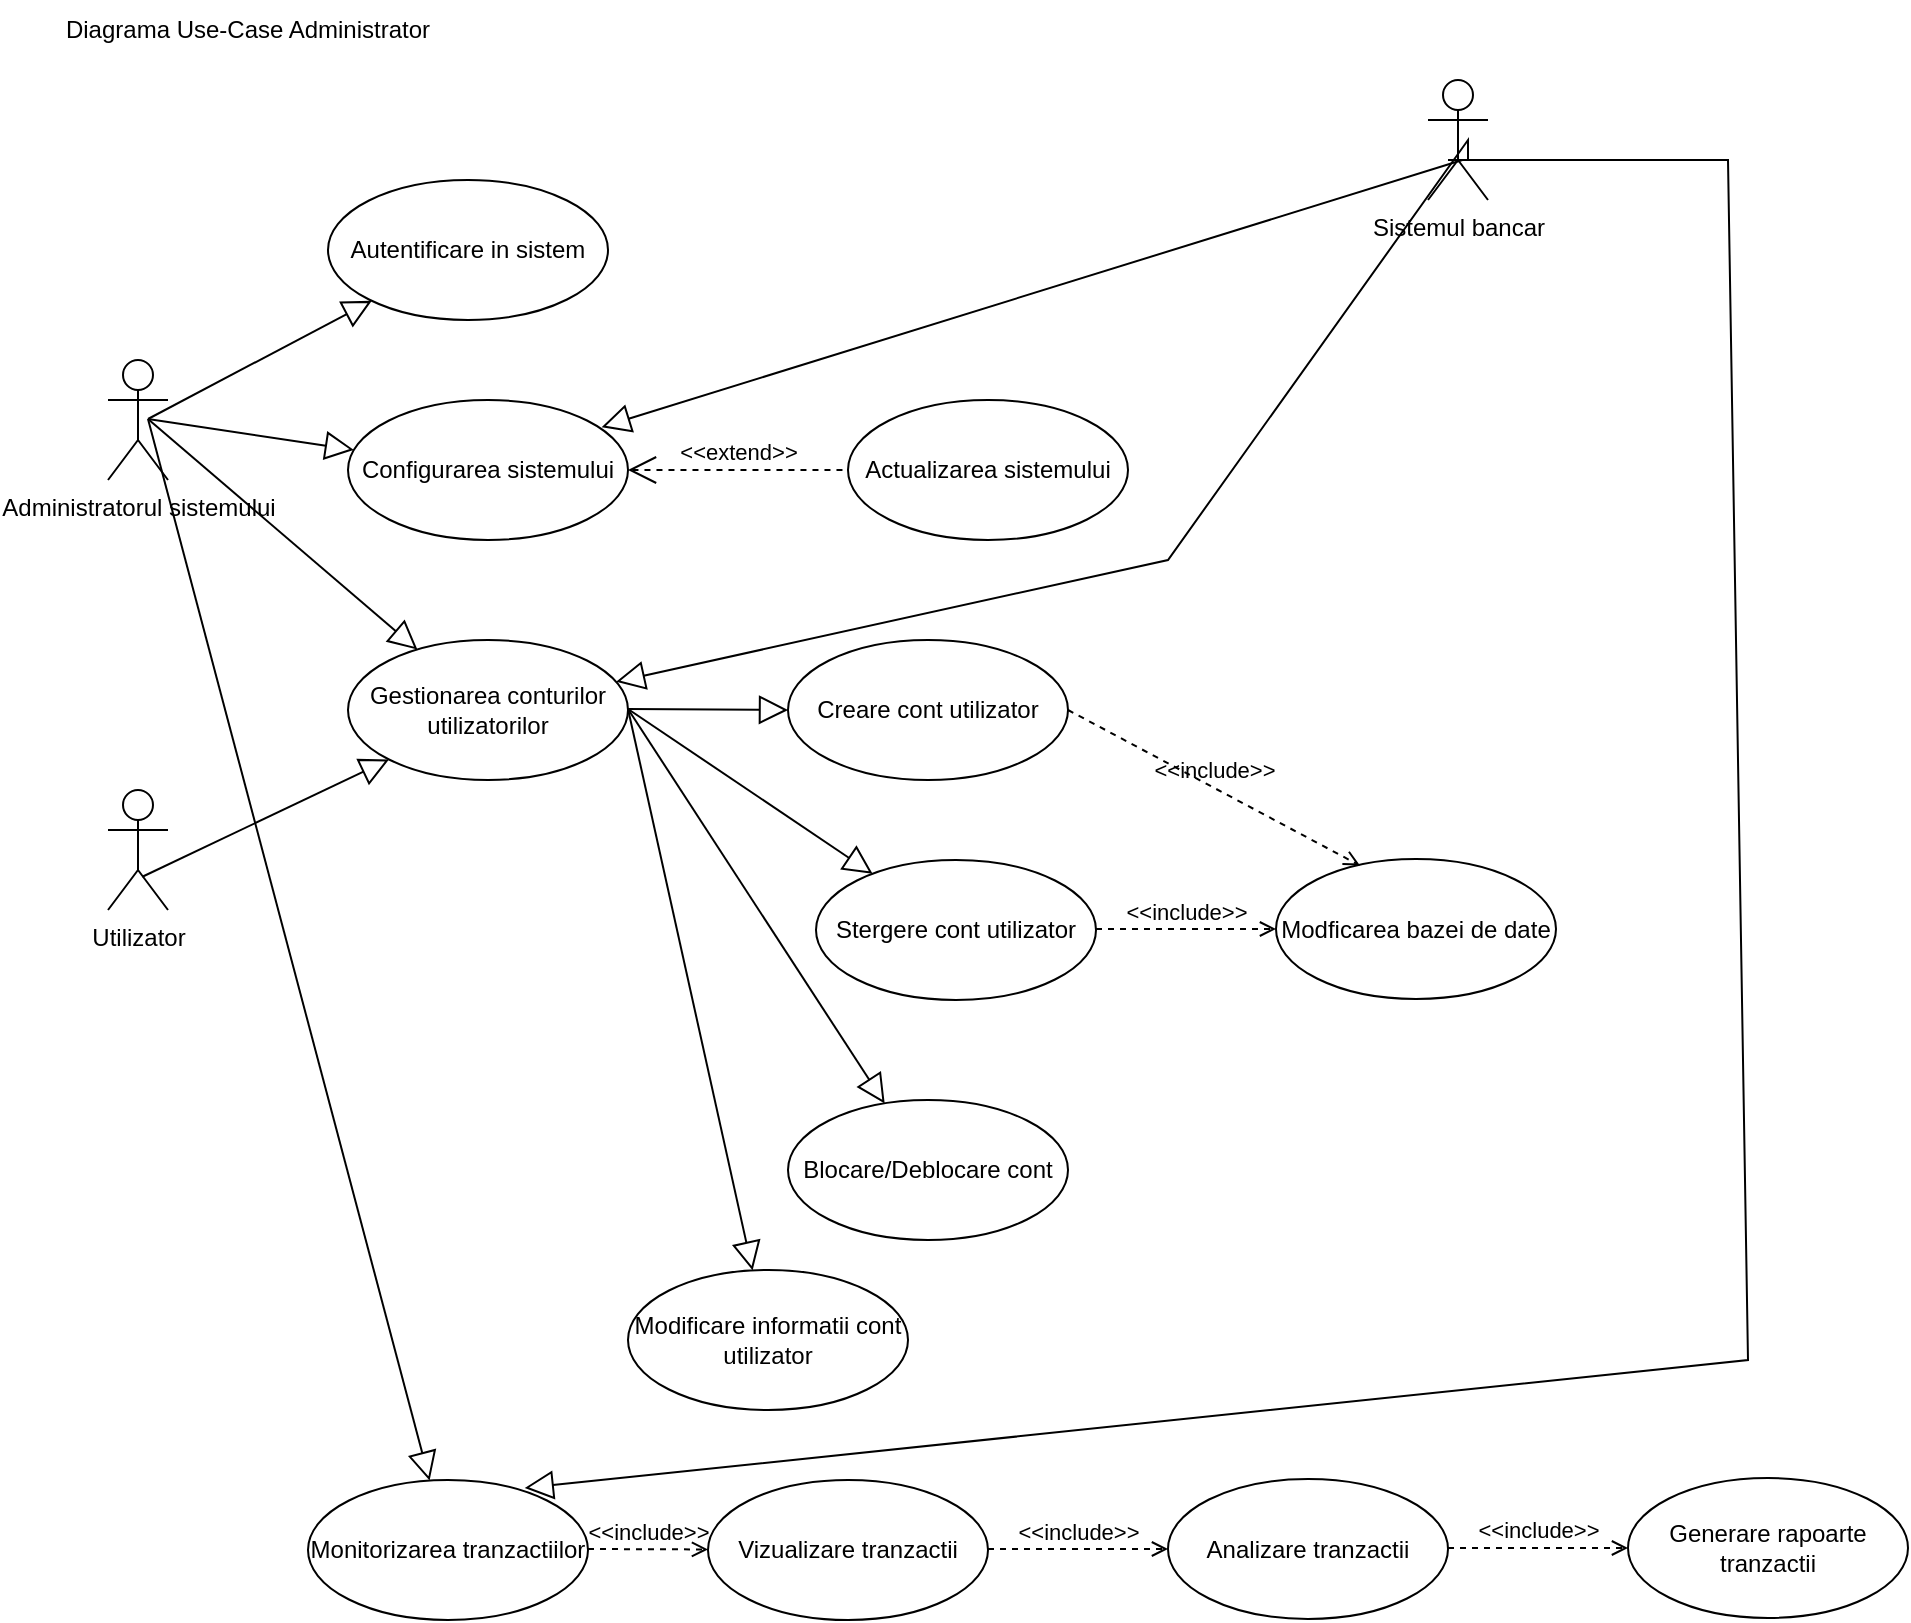 <mxfile version="24.4.0" type="device">
  <diagram name="Page-1" id="ycbn5AqUptwbGL2gxveO">
    <mxGraphModel dx="1290" dy="522" grid="1" gridSize="10" guides="1" tooltips="1" connect="1" arrows="1" fold="1" page="1" pageScale="1" pageWidth="827" pageHeight="1169" math="0" shadow="0">
      <root>
        <mxCell id="0" />
        <mxCell id="1" parent="0" />
        <mxCell id="OglVZpW1ZWNzCTpw6pn7-1" value="Diagrama Use-Case Administrator" style="text;html=1;align=center;verticalAlign=middle;whiteSpace=wrap;rounded=0;" vertex="1" parent="1">
          <mxGeometry x="20" y="20" width="220" height="30" as="geometry" />
        </mxCell>
        <mxCell id="OglVZpW1ZWNzCTpw6pn7-2" value="Administratorul sistemului" style="shape=umlActor;html=1;verticalLabelPosition=bottom;verticalAlign=top;align=center;" vertex="1" parent="1">
          <mxGeometry x="60" y="200" width="30" height="60" as="geometry" />
        </mxCell>
        <mxCell id="OglVZpW1ZWNzCTpw6pn7-3" value="" style="edgeStyle=none;html=1;endArrow=block;endFill=0;endSize=12;verticalAlign=bottom;rounded=0;" edge="1" parent="1" target="OglVZpW1ZWNzCTpw6pn7-4">
          <mxGeometry width="160" relative="1" as="geometry">
            <mxPoint x="80" y="229.5" as="sourcePoint" />
            <mxPoint x="190" y="230" as="targetPoint" />
          </mxGeometry>
        </mxCell>
        <mxCell id="OglVZpW1ZWNzCTpw6pn7-4" value="Autentificare in sistem" style="ellipse;whiteSpace=wrap;html=1;" vertex="1" parent="1">
          <mxGeometry x="170" y="110" width="140" height="70" as="geometry" />
        </mxCell>
        <mxCell id="OglVZpW1ZWNzCTpw6pn7-5" value="" style="edgeStyle=none;html=1;endArrow=block;endFill=0;endSize=12;verticalAlign=bottom;rounded=0;" edge="1" parent="1" target="OglVZpW1ZWNzCTpw6pn7-6">
          <mxGeometry width="160" relative="1" as="geometry">
            <mxPoint x="80" y="229.5" as="sourcePoint" />
            <mxPoint x="190" y="230" as="targetPoint" />
          </mxGeometry>
        </mxCell>
        <mxCell id="OglVZpW1ZWNzCTpw6pn7-6" value="Configurarea sistemului" style="ellipse;whiteSpace=wrap;html=1;" vertex="1" parent="1">
          <mxGeometry x="180" y="220" width="140" height="70" as="geometry" />
        </mxCell>
        <mxCell id="OglVZpW1ZWNzCTpw6pn7-7" value="&amp;lt;&amp;lt;extend&amp;gt;&amp;gt;" style="edgeStyle=none;html=1;startArrow=open;endArrow=none;startSize=12;verticalAlign=bottom;dashed=1;labelBackgroundColor=none;rounded=0;exitX=1;exitY=0.5;exitDx=0;exitDy=0;" edge="1" parent="1" source="OglVZpW1ZWNzCTpw6pn7-6" target="OglVZpW1ZWNzCTpw6pn7-10">
          <mxGeometry width="160" relative="1" as="geometry">
            <mxPoint x="330" y="260" as="sourcePoint" />
            <mxPoint x="430" y="260" as="targetPoint" />
          </mxGeometry>
        </mxCell>
        <mxCell id="OglVZpW1ZWNzCTpw6pn7-10" value="Actualizarea sistemului" style="ellipse;whiteSpace=wrap;html=1;" vertex="1" parent="1">
          <mxGeometry x="430" y="220" width="140" height="70" as="geometry" />
        </mxCell>
        <mxCell id="OglVZpW1ZWNzCTpw6pn7-11" value="" style="edgeStyle=none;html=1;endArrow=block;endFill=0;endSize=12;verticalAlign=bottom;rounded=0;" edge="1" parent="1" target="OglVZpW1ZWNzCTpw6pn7-12">
          <mxGeometry width="160" relative="1" as="geometry">
            <mxPoint x="80" y="229.5" as="sourcePoint" />
            <mxPoint x="190" y="350" as="targetPoint" />
          </mxGeometry>
        </mxCell>
        <mxCell id="OglVZpW1ZWNzCTpw6pn7-12" value="Gestionarea conturilor utilizatorilor" style="ellipse;whiteSpace=wrap;html=1;" vertex="1" parent="1">
          <mxGeometry x="180" y="340" width="140" height="70" as="geometry" />
        </mxCell>
        <mxCell id="OglVZpW1ZWNzCTpw6pn7-13" value="Sistemul bancar" style="shape=umlActor;html=1;verticalLabelPosition=bottom;verticalAlign=top;align=center;" vertex="1" parent="1">
          <mxGeometry x="720" y="60" width="30" height="60" as="geometry" />
        </mxCell>
        <mxCell id="OglVZpW1ZWNzCTpw6pn7-14" value="" style="edgeStyle=none;html=1;endArrow=block;endFill=0;endSize=12;verticalAlign=bottom;rounded=0;entryX=0.906;entryY=0.194;entryDx=0;entryDy=0;entryPerimeter=0;exitX=0.573;exitY=0.667;exitDx=0;exitDy=0;exitPerimeter=0;" edge="1" parent="1" source="OglVZpW1ZWNzCTpw6pn7-13" target="OglVZpW1ZWNzCTpw6pn7-6">
          <mxGeometry width="160" relative="1" as="geometry">
            <mxPoint x="70" y="40" as="sourcePoint" />
            <mxPoint x="230" y="40" as="targetPoint" />
          </mxGeometry>
        </mxCell>
        <mxCell id="OglVZpW1ZWNzCTpw6pn7-17" value="Creare cont utilizator" style="ellipse;whiteSpace=wrap;html=1;" vertex="1" parent="1">
          <mxGeometry x="400" y="340" width="140" height="70" as="geometry" />
        </mxCell>
        <mxCell id="OglVZpW1ZWNzCTpw6pn7-19" value="" style="edgeStyle=none;html=1;endArrow=block;endFill=0;endSize=12;verticalAlign=bottom;rounded=0;entryX=0;entryY=0.5;entryDx=0;entryDy=0;" edge="1" parent="1" target="OglVZpW1ZWNzCTpw6pn7-17">
          <mxGeometry width="160" relative="1" as="geometry">
            <mxPoint x="320" y="374.5" as="sourcePoint" />
            <mxPoint x="480" y="374.5" as="targetPoint" />
          </mxGeometry>
        </mxCell>
        <mxCell id="OglVZpW1ZWNzCTpw6pn7-20" value="" style="edgeStyle=none;html=1;endArrow=block;endFill=0;endSize=12;verticalAlign=bottom;rounded=0;" edge="1" parent="1" target="OglVZpW1ZWNzCTpw6pn7-21">
          <mxGeometry width="160" relative="1" as="geometry">
            <mxPoint x="320" y="374.5" as="sourcePoint" />
            <mxPoint x="400" y="450" as="targetPoint" />
          </mxGeometry>
        </mxCell>
        <mxCell id="OglVZpW1ZWNzCTpw6pn7-21" value="Stergere cont utilizator" style="ellipse;whiteSpace=wrap;html=1;" vertex="1" parent="1">
          <mxGeometry x="414" y="450" width="140" height="70" as="geometry" />
        </mxCell>
        <mxCell id="OglVZpW1ZWNzCTpw6pn7-22" value="" style="edgeStyle=none;html=1;endArrow=block;endFill=0;endSize=12;verticalAlign=bottom;rounded=0;" edge="1" parent="1" target="OglVZpW1ZWNzCTpw6pn7-23">
          <mxGeometry width="160" relative="1" as="geometry">
            <mxPoint x="320" y="374.5" as="sourcePoint" />
            <mxPoint x="400" y="560" as="targetPoint" />
          </mxGeometry>
        </mxCell>
        <mxCell id="OglVZpW1ZWNzCTpw6pn7-23" value="Blocare/Deblocare cont" style="ellipse;whiteSpace=wrap;html=1;" vertex="1" parent="1">
          <mxGeometry x="400" y="570" width="140" height="70" as="geometry" />
        </mxCell>
        <mxCell id="OglVZpW1ZWNzCTpw6pn7-24" value="" style="edgeStyle=none;html=1;endArrow=block;endFill=0;endSize=12;verticalAlign=bottom;rounded=0;" edge="1" parent="1" target="OglVZpW1ZWNzCTpw6pn7-25">
          <mxGeometry width="160" relative="1" as="geometry">
            <mxPoint x="320" y="374.5" as="sourcePoint" />
            <mxPoint x="390" y="690" as="targetPoint" />
          </mxGeometry>
        </mxCell>
        <mxCell id="OglVZpW1ZWNzCTpw6pn7-25" value="Modificare informatii cont utilizator" style="ellipse;whiteSpace=wrap;html=1;" vertex="1" parent="1">
          <mxGeometry x="320" y="655" width="140" height="70" as="geometry" />
        </mxCell>
        <mxCell id="OglVZpW1ZWNzCTpw6pn7-26" value="&amp;lt;&amp;lt;include&amp;gt;&amp;gt;" style="edgeStyle=none;html=1;endArrow=open;verticalAlign=bottom;dashed=1;labelBackgroundColor=none;rounded=0;" edge="1" parent="1" target="OglVZpW1ZWNzCTpw6pn7-27">
          <mxGeometry width="160" relative="1" as="geometry">
            <mxPoint x="554" y="484.5" as="sourcePoint" />
            <mxPoint x="714" y="484.5" as="targetPoint" />
          </mxGeometry>
        </mxCell>
        <mxCell id="OglVZpW1ZWNzCTpw6pn7-27" value="Modficarea bazei de date" style="ellipse;whiteSpace=wrap;html=1;" vertex="1" parent="1">
          <mxGeometry x="644" y="449.5" width="140" height="70" as="geometry" />
        </mxCell>
        <mxCell id="OglVZpW1ZWNzCTpw6pn7-28" value="&amp;lt;&amp;lt;include&amp;gt;&amp;gt;" style="edgeStyle=none;html=1;endArrow=open;verticalAlign=bottom;dashed=1;labelBackgroundColor=none;rounded=0;entryX=0.3;entryY=0.047;entryDx=0;entryDy=0;entryPerimeter=0;exitX=1;exitY=0.5;exitDx=0;exitDy=0;" edge="1" parent="1" source="OglVZpW1ZWNzCTpw6pn7-17" target="OglVZpW1ZWNzCTpw6pn7-27">
          <mxGeometry width="160" relative="1" as="geometry">
            <mxPoint x="550" y="374.5" as="sourcePoint" />
            <mxPoint x="710" y="374.5" as="targetPoint" />
          </mxGeometry>
        </mxCell>
        <mxCell id="OglVZpW1ZWNzCTpw6pn7-29" value="" style="edgeStyle=none;html=1;endArrow=block;endFill=0;endSize=12;verticalAlign=bottom;rounded=0;" edge="1" parent="1" target="OglVZpW1ZWNzCTpw6pn7-12">
          <mxGeometry width="160" relative="1" as="geometry">
            <mxPoint x="740" y="100" as="sourcePoint" />
            <mxPoint x="900" y="100" as="targetPoint" />
            <Array as="points">
              <mxPoint x="740" y="90" />
              <mxPoint x="590" y="300" />
            </Array>
          </mxGeometry>
        </mxCell>
        <mxCell id="OglVZpW1ZWNzCTpw6pn7-30" value="Utilizator" style="shape=umlActor;html=1;verticalLabelPosition=bottom;verticalAlign=top;align=center;" vertex="1" parent="1">
          <mxGeometry x="60" y="415" width="30" height="60" as="geometry" />
        </mxCell>
        <mxCell id="OglVZpW1ZWNzCTpw6pn7-31" value="" style="edgeStyle=none;html=1;endArrow=block;endFill=0;endSize=12;verticalAlign=bottom;rounded=0;entryX=0;entryY=1;entryDx=0;entryDy=0;exitX=0.573;exitY=0.723;exitDx=0;exitDy=0;exitPerimeter=0;" edge="1" parent="1" source="OglVZpW1ZWNzCTpw6pn7-30" target="OglVZpW1ZWNzCTpw6pn7-12">
          <mxGeometry width="160" relative="1" as="geometry">
            <mxPoint x="80" y="450" as="sourcePoint" />
            <mxPoint x="240" y="450" as="targetPoint" />
          </mxGeometry>
        </mxCell>
        <mxCell id="OglVZpW1ZWNzCTpw6pn7-32" value="" style="edgeStyle=none;html=1;endArrow=block;endFill=0;endSize=12;verticalAlign=bottom;rounded=0;" edge="1" parent="1" target="OglVZpW1ZWNzCTpw6pn7-33">
          <mxGeometry width="160" relative="1" as="geometry">
            <mxPoint x="80" y="229.5" as="sourcePoint" />
            <mxPoint x="220" y="761.6" as="targetPoint" />
          </mxGeometry>
        </mxCell>
        <mxCell id="OglVZpW1ZWNzCTpw6pn7-33" value="Monitorizarea tranzactiilor" style="ellipse;whiteSpace=wrap;html=1;" vertex="1" parent="1">
          <mxGeometry x="160" y="760.0" width="140" height="70" as="geometry" />
        </mxCell>
        <mxCell id="OglVZpW1ZWNzCTpw6pn7-34" value="&amp;lt;&amp;lt;include&amp;gt;&amp;gt;" style="edgeStyle=none;html=1;endArrow=open;verticalAlign=bottom;dashed=1;labelBackgroundColor=none;rounded=0;" edge="1" parent="1" target="OglVZpW1ZWNzCTpw6pn7-35">
          <mxGeometry width="160" relative="1" as="geometry">
            <mxPoint x="300" y="794.5" as="sourcePoint" />
            <mxPoint x="460" y="794.5" as="targetPoint" />
          </mxGeometry>
        </mxCell>
        <mxCell id="OglVZpW1ZWNzCTpw6pn7-35" value="Vizualizare tranzactii" style="ellipse;whiteSpace=wrap;html=1;" vertex="1" parent="1">
          <mxGeometry x="360" y="760" width="140" height="70" as="geometry" />
        </mxCell>
        <mxCell id="OglVZpW1ZWNzCTpw6pn7-38" value="&amp;lt;&amp;lt;include&amp;gt;&amp;gt;" style="edgeStyle=none;html=1;endArrow=open;verticalAlign=bottom;dashed=1;labelBackgroundColor=none;rounded=0;" edge="1" parent="1" target="OglVZpW1ZWNzCTpw6pn7-39">
          <mxGeometry width="160" relative="1" as="geometry">
            <mxPoint x="500" y="794.5" as="sourcePoint" />
            <mxPoint x="660" y="794.5" as="targetPoint" />
          </mxGeometry>
        </mxCell>
        <mxCell id="OglVZpW1ZWNzCTpw6pn7-39" value="Analizare tranzactii" style="ellipse;whiteSpace=wrap;html=1;" vertex="1" parent="1">
          <mxGeometry x="590" y="759.5" width="140" height="70" as="geometry" />
        </mxCell>
        <mxCell id="OglVZpW1ZWNzCTpw6pn7-40" value="&amp;lt;&amp;lt;include&amp;gt;&amp;gt;" style="edgeStyle=none;html=1;endArrow=open;verticalAlign=bottom;dashed=1;labelBackgroundColor=none;rounded=0;" edge="1" parent="1" target="OglVZpW1ZWNzCTpw6pn7-41">
          <mxGeometry width="160" relative="1" as="geometry">
            <mxPoint x="730" y="794" as="sourcePoint" />
            <mxPoint x="890" y="794" as="targetPoint" />
          </mxGeometry>
        </mxCell>
        <mxCell id="OglVZpW1ZWNzCTpw6pn7-41" value="Generare rapoarte tranzactii" style="ellipse;whiteSpace=wrap;html=1;" vertex="1" parent="1">
          <mxGeometry x="820" y="759" width="140" height="70" as="geometry" />
        </mxCell>
        <mxCell id="OglVZpW1ZWNzCTpw6pn7-42" value="" style="edgeStyle=none;html=1;endArrow=block;endFill=0;endSize=12;verticalAlign=bottom;rounded=0;entryX=0.774;entryY=0.057;entryDx=0;entryDy=0;entryPerimeter=0;" edge="1" parent="1" target="OglVZpW1ZWNzCTpw6pn7-33">
          <mxGeometry width="160" relative="1" as="geometry">
            <mxPoint x="730" y="100" as="sourcePoint" />
            <mxPoint x="890" y="100" as="targetPoint" />
            <Array as="points">
              <mxPoint x="870" y="100" />
              <mxPoint x="880" y="700" />
            </Array>
          </mxGeometry>
        </mxCell>
      </root>
    </mxGraphModel>
  </diagram>
</mxfile>
